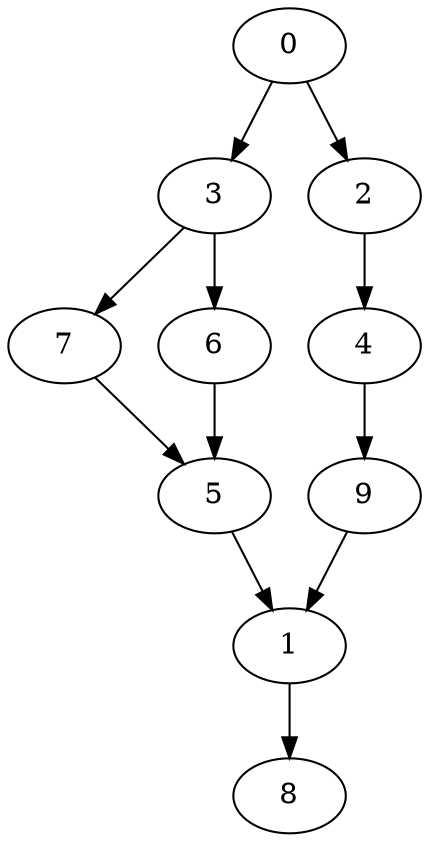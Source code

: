 digraph "SeriesParallel-MaxBf-2_Nodes_10_CCR_10.03_WeightType_Random_GB" {
	graph ["Duplicate states"=0,
		GraphType=S_P,
		"Max states in OPEN"=0,
		Modes="120000ms; topo-ordered tasks, ; Pruning: task equivalence, fixed order ready list, ; F-value: ; Optimisation: best schedule length (\
SL) optimisation on equal, ",
		NumberOfTasks=10,
		"Pruned using list schedule length"=59,
		"States removed from OPEN"=0,
		TargetSystem="Homogeneous-4",
		"Time to schedule (ms)"=100,
		"Total idle time"=0,
		"Total schedule length"=76,
		"Total sequential time"=76,
		"Total states created"=90
	];
	0	["Finish time"=5,
		Processor=0,
		"Start time"=0,
		Weight=5];
	3	["Finish time"=12,
		Processor=0,
		"Start time"=5,
		Weight=7];
	0 -> 3	[Weight=81];
	2	["Finish time"=17,
		Processor=0,
		"Start time"=12,
		Weight=5];
	0 -> 2	[Weight=23];
	7	["Finish time"=25,
		Processor=0,
		"Start time"=17,
		Weight=8];
	3 -> 7	[Weight=23];
	6	["Finish time"=42,
		Processor=0,
		"Start time"=32,
		Weight=10];
	3 -> 6	[Weight=35];
	4	["Finish time"=32,
		Processor=0,
		"Start time"=25,
		Weight=7];
	2 -> 4	[Weight=23];
	5	["Finish time"=52,
		Processor=0,
		"Start time"=42,
		Weight=10];
	7 -> 5	[Weight=104];
	9	["Finish time"=57,
		Processor=0,
		"Start time"=52,
		Weight=5];
	4 -> 9	[Weight=115];
	6 -> 5	[Weight=35];
	1	["Finish time"=66,
		Processor=0,
		"Start time"=57,
		Weight=9];
	5 -> 1	[Weight=115];
	9 -> 1	[Weight=104];
	8	["Finish time"=76,
		Processor=0,
		"Start time"=66,
		Weight=10];
	1 -> 8	[Weight=104];
}
